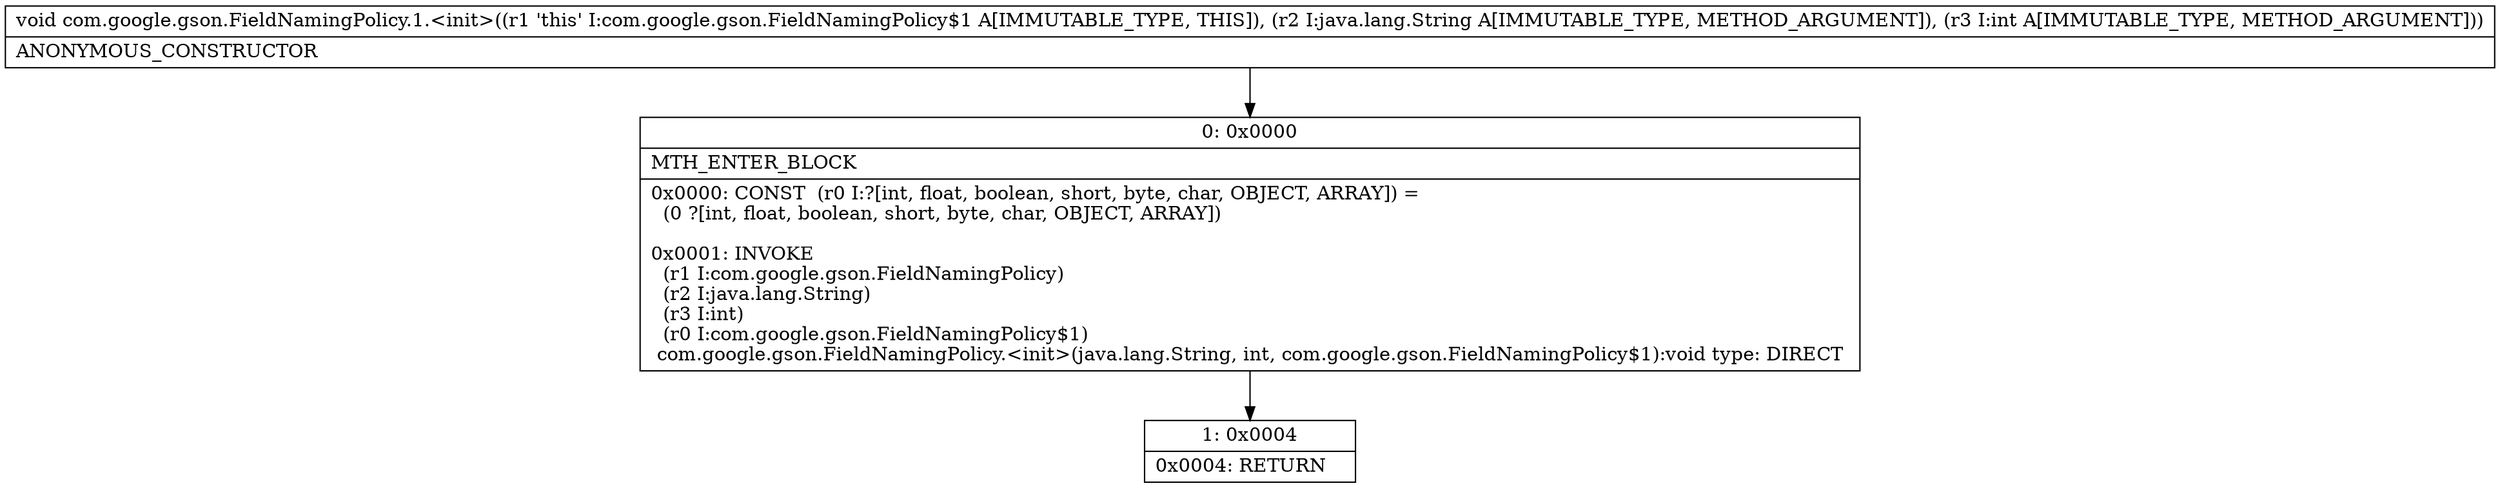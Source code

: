 digraph "CFG forcom.google.gson.FieldNamingPolicy.1.\<init\>(Ljava\/lang\/String;I)V" {
Node_0 [shape=record,label="{0\:\ 0x0000|MTH_ENTER_BLOCK\l|0x0000: CONST  (r0 I:?[int, float, boolean, short, byte, char, OBJECT, ARRAY]) = \l  (0 ?[int, float, boolean, short, byte, char, OBJECT, ARRAY])\l \l0x0001: INVOKE  \l  (r1 I:com.google.gson.FieldNamingPolicy)\l  (r2 I:java.lang.String)\l  (r3 I:int)\l  (r0 I:com.google.gson.FieldNamingPolicy$1)\l com.google.gson.FieldNamingPolicy.\<init\>(java.lang.String, int, com.google.gson.FieldNamingPolicy$1):void type: DIRECT \l}"];
Node_1 [shape=record,label="{1\:\ 0x0004|0x0004: RETURN   \l}"];
MethodNode[shape=record,label="{void com.google.gson.FieldNamingPolicy.1.\<init\>((r1 'this' I:com.google.gson.FieldNamingPolicy$1 A[IMMUTABLE_TYPE, THIS]), (r2 I:java.lang.String A[IMMUTABLE_TYPE, METHOD_ARGUMENT]), (r3 I:int A[IMMUTABLE_TYPE, METHOD_ARGUMENT]))  | ANONYMOUS_CONSTRUCTOR\l}"];
MethodNode -> Node_0;
Node_0 -> Node_1;
}

